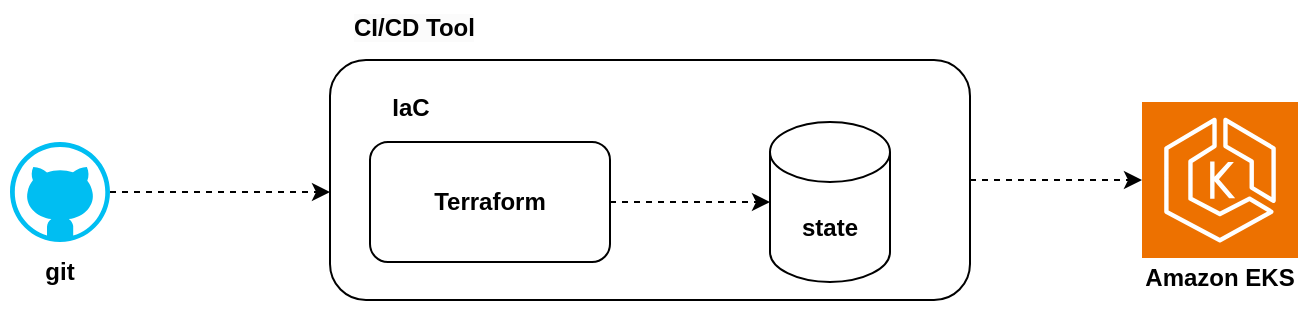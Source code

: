 <mxfile version="22.1.21" type="device">
  <diagram name="Page-1" id="KuYbwHTvLw0d2fVahPnk">
    <mxGraphModel dx="954" dy="674" grid="0" gridSize="10" guides="1" tooltips="1" connect="1" arrows="1" fold="1" page="1" pageScale="1" pageWidth="827" pageHeight="1169" math="0" shadow="0">
      <root>
        <mxCell id="0" />
        <mxCell id="1" parent="0" />
        <mxCell id="kjXMEqIANUIMd8hTFo1Z-11" style="edgeStyle=orthogonalEdgeStyle;rounded=0;orthogonalLoop=1;jettySize=auto;html=1;entryX=0;entryY=0.25;entryDx=0;entryDy=0;dashed=1;" edge="1" parent="1" source="kjXMEqIANUIMd8hTFo1Z-1">
          <mxGeometry relative="1" as="geometry">
            <mxPoint x="240" y="176" as="targetPoint" />
          </mxGeometry>
        </mxCell>
        <mxCell id="kjXMEqIANUIMd8hTFo1Z-1" value="" style="verticalLabelPosition=bottom;html=1;verticalAlign=top;align=center;strokeColor=none;fillColor=#00BEF2;shape=mxgraph.azure.github_code;pointerEvents=1;" vertex="1" parent="1">
          <mxGeometry x="80" y="151" width="50" height="50" as="geometry" />
        </mxCell>
        <mxCell id="kjXMEqIANUIMd8hTFo1Z-2" value="&lt;b&gt;git&lt;/b&gt;" style="text;html=1;strokeColor=none;fillColor=none;align=center;verticalAlign=middle;whiteSpace=wrap;rounded=0;" vertex="1" parent="1">
          <mxGeometry x="75" y="201" width="60" height="30" as="geometry" />
        </mxCell>
        <mxCell id="kjXMEqIANUIMd8hTFo1Z-3" value="&lt;p style=&quot;line-height: 0%;&quot;&gt;&lt;br&gt;&lt;/p&gt;" style="rounded=1;whiteSpace=wrap;html=1;align=left;" vertex="1" parent="1">
          <mxGeometry x="240" y="110" width="320" height="120" as="geometry" />
        </mxCell>
        <mxCell id="kjXMEqIANUIMd8hTFo1Z-4" value="&lt;span style=&quot;color: rgb(0, 0, 0); font-family: Helvetica; font-size: 12px; font-style: normal; font-variant-ligatures: normal; font-variant-caps: normal; letter-spacing: normal; orphans: 2; text-align: left; text-indent: 0px; text-transform: none; widows: 2; word-spacing: 0px; -webkit-text-stroke-width: 0px; background-color: rgb(251, 251, 251); text-decoration-thickness: initial; text-decoration-style: initial; text-decoration-color: initial; float: none; display: inline !important;&quot;&gt;&lt;b&gt;CI/CD Tool&lt;/b&gt;&lt;/span&gt;" style="text;whiteSpace=wrap;html=1;" vertex="1" parent="1">
          <mxGeometry x="250" y="80" width="90" height="20" as="geometry" />
        </mxCell>
        <mxCell id="kjXMEqIANUIMd8hTFo1Z-5" value="&lt;b&gt;Terraform&lt;/b&gt;" style="rounded=1;whiteSpace=wrap;html=1;" vertex="1" parent="1">
          <mxGeometry x="260" y="151" width="120" height="60" as="geometry" />
        </mxCell>
        <mxCell id="kjXMEqIANUIMd8hTFo1Z-6" value="&lt;b&gt;IaC&lt;/b&gt;" style="text;html=1;align=center;verticalAlign=middle;resizable=0;points=[];autosize=1;strokeColor=none;fillColor=none;" vertex="1" parent="1">
          <mxGeometry x="260" y="119" width="40" height="30" as="geometry" />
        </mxCell>
        <mxCell id="kjXMEqIANUIMd8hTFo1Z-7" value="&lt;b&gt;state&lt;/b&gt;" style="shape=cylinder3;whiteSpace=wrap;html=1;boundedLbl=1;backgroundOutline=1;size=15;" vertex="1" parent="1">
          <mxGeometry x="460" y="141" width="60" height="80" as="geometry" />
        </mxCell>
        <mxCell id="kjXMEqIANUIMd8hTFo1Z-8" style="edgeStyle=orthogonalEdgeStyle;rounded=0;orthogonalLoop=1;jettySize=auto;html=1;entryX=0;entryY=0.5;entryDx=0;entryDy=0;entryPerimeter=0;dashed=1;" edge="1" parent="1" source="kjXMEqIANUIMd8hTFo1Z-5" target="kjXMEqIANUIMd8hTFo1Z-7">
          <mxGeometry relative="1" as="geometry" />
        </mxCell>
        <mxCell id="kjXMEqIANUIMd8hTFo1Z-9" value="" style="sketch=0;points=[[0,0,0],[0.25,0,0],[0.5,0,0],[0.75,0,0],[1,0,0],[0,1,0],[0.25,1,0],[0.5,1,0],[0.75,1,0],[1,1,0],[0,0.25,0],[0,0.5,0],[0,0.75,0],[1,0.25,0],[1,0.5,0],[1,0.75,0]];outlineConnect=0;fontColor=#232F3E;fillColor=#ED7100;strokeColor=#ffffff;dashed=0;verticalLabelPosition=bottom;verticalAlign=top;align=center;html=1;fontSize=12;fontStyle=0;aspect=fixed;shape=mxgraph.aws4.resourceIcon;resIcon=mxgraph.aws4.eks;" vertex="1" parent="1">
          <mxGeometry x="646" y="131" width="78" height="78" as="geometry" />
        </mxCell>
        <mxCell id="kjXMEqIANUIMd8hTFo1Z-10" value="Amazon EKS" style="text;html=1;strokeColor=none;fillColor=none;align=center;verticalAlign=middle;whiteSpace=wrap;rounded=0;fontStyle=1" vertex="1" parent="1">
          <mxGeometry x="640" y="204" width="90" height="30" as="geometry" />
        </mxCell>
        <mxCell id="kjXMEqIANUIMd8hTFo1Z-12" style="edgeStyle=orthogonalEdgeStyle;rounded=0;orthogonalLoop=1;jettySize=auto;html=1;entryX=0;entryY=0.5;entryDx=0;entryDy=0;entryPerimeter=0;dashed=1;" edge="1" parent="1" source="kjXMEqIANUIMd8hTFo1Z-3" target="kjXMEqIANUIMd8hTFo1Z-9">
          <mxGeometry relative="1" as="geometry" />
        </mxCell>
      </root>
    </mxGraphModel>
  </diagram>
</mxfile>
